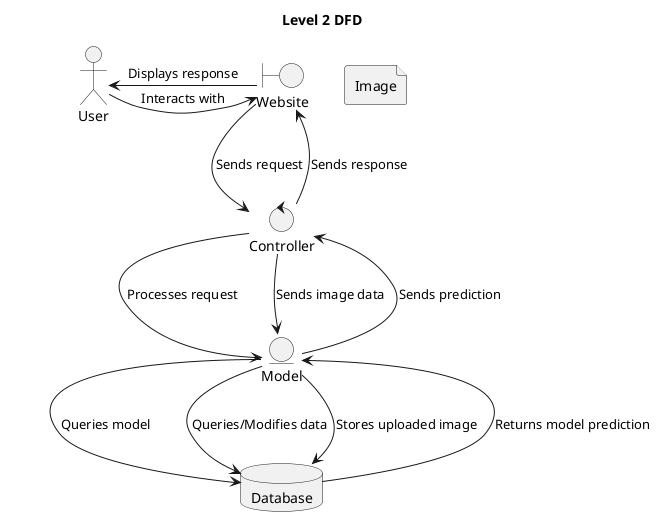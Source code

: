 @startuml dfd2
title Level 2 DFD

actor User as U
boundary Website as W
control Controller as C
entity Model as M
database Database as D
file Image as I

U -> W : Interacts with
W -> C : Sends request
C -> M : Processes request
M --> D : Queries/Modifies data
C --> M : Sends image data
M --> D : Stores uploaded image
M -> D : Queries model
D --> M : Returns model prediction
M -> C : Sends prediction
C --> W : Sends response
W -> U : Displays response

@enduml
